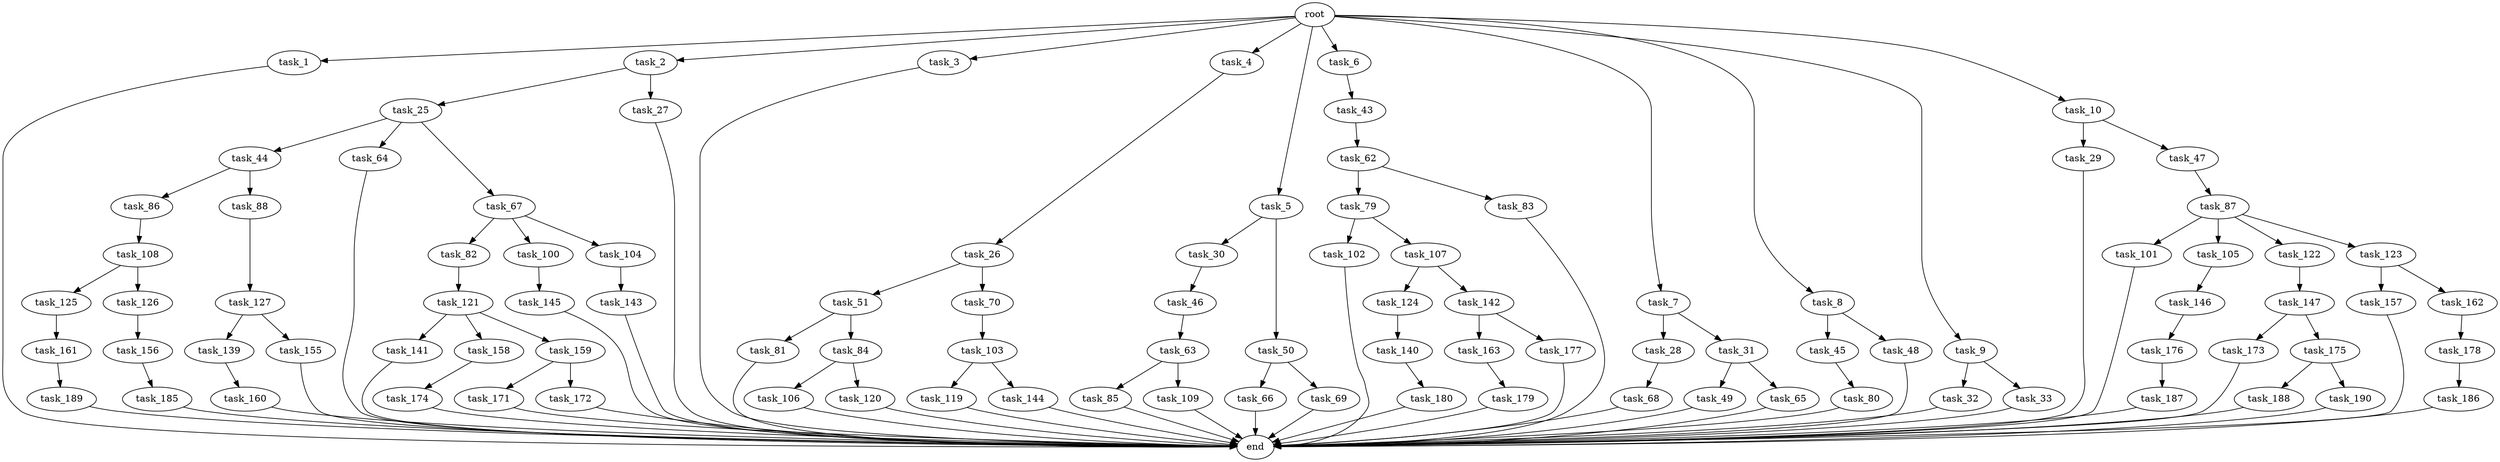 digraph G {
  root [size="0.000000"];
  task_1 [size="102.400000"];
  task_2 [size="102.400000"];
  task_3 [size="102.400000"];
  task_4 [size="102.400000"];
  task_5 [size="102.400000"];
  task_6 [size="102.400000"];
  task_7 [size="102.400000"];
  task_8 [size="102.400000"];
  task_9 [size="102.400000"];
  task_10 [size="102.400000"];
  task_25 [size="85899345920.000000"];
  task_26 [size="85899345920.000000"];
  task_27 [size="85899345920.000000"];
  task_28 [size="30923764531.200001"];
  task_29 [size="21474836480.000000"];
  task_30 [size="30923764531.200001"];
  task_31 [size="30923764531.200001"];
  task_32 [size="42090679500.800003"];
  task_33 [size="42090679500.800003"];
  task_43 [size="21474836480.000000"];
  task_44 [size="3435973836.800000"];
  task_45 [size="54975581388.800003"];
  task_46 [size="13743895347.200001"];
  task_47 [size="21474836480.000000"];
  task_48 [size="54975581388.800003"];
  task_49 [size="21474836480.000000"];
  task_50 [size="30923764531.200001"];
  task_51 [size="54975581388.800003"];
  task_62 [size="54975581388.800003"];
  task_63 [size="13743895347.200001"];
  task_64 [size="3435973836.800000"];
  task_65 [size="21474836480.000000"];
  task_66 [size="54975581388.800003"];
  task_67 [size="3435973836.800000"];
  task_68 [size="3435973836.800000"];
  task_69 [size="54975581388.800003"];
  task_70 [size="54975581388.800003"];
  task_79 [size="42090679500.800003"];
  task_80 [size="85899345920.000000"];
  task_81 [size="7730941132.800000"];
  task_82 [size="7730941132.800000"];
  task_83 [size="42090679500.800003"];
  task_84 [size="7730941132.800000"];
  task_85 [size="42090679500.800003"];
  task_86 [size="13743895347.200001"];
  task_87 [size="7730941132.800000"];
  task_88 [size="13743895347.200001"];
  task_100 [size="7730941132.800000"];
  task_101 [size="21474836480.000000"];
  task_102 [size="54975581388.800003"];
  task_103 [size="69578470195.199997"];
  task_104 [size="7730941132.800000"];
  task_105 [size="21474836480.000000"];
  task_106 [size="7730941132.800000"];
  task_107 [size="54975581388.800003"];
  task_108 [size="42090679500.800003"];
  task_109 [size="42090679500.800003"];
  task_119 [size="13743895347.200001"];
  task_120 [size="7730941132.800000"];
  task_121 [size="30923764531.200001"];
  task_122 [size="21474836480.000000"];
  task_123 [size="21474836480.000000"];
  task_124 [size="54975581388.800003"];
  task_125 [size="7730941132.800000"];
  task_126 [size="7730941132.800000"];
  task_127 [size="21474836480.000000"];
  task_139 [size="54975581388.800003"];
  task_140 [size="85899345920.000000"];
  task_141 [size="85899345920.000000"];
  task_142 [size="54975581388.800003"];
  task_143 [size="13743895347.200001"];
  task_144 [size="13743895347.200001"];
  task_145 [size="54975581388.800003"];
  task_146 [size="21474836480.000000"];
  task_147 [size="42090679500.800003"];
  task_155 [size="54975581388.800003"];
  task_156 [size="7730941132.800000"];
  task_157 [size="7730941132.800000"];
  task_158 [size="85899345920.000000"];
  task_159 [size="85899345920.000000"];
  task_160 [size="69578470195.199997"];
  task_161 [size="30923764531.200001"];
  task_162 [size="7730941132.800000"];
  task_163 [size="69578470195.199997"];
  task_171 [size="69578470195.199997"];
  task_172 [size="69578470195.199997"];
  task_173 [size="30923764531.200001"];
  task_174 [size="7730941132.800000"];
  task_175 [size="30923764531.200001"];
  task_176 [size="69578470195.199997"];
  task_177 [size="69578470195.199997"];
  task_178 [size="3435973836.800000"];
  task_179 [size="21474836480.000000"];
  task_180 [size="3435973836.800000"];
  task_185 [size="30923764531.200001"];
  task_186 [size="7730941132.800000"];
  task_187 [size="21474836480.000000"];
  task_188 [size="3435973836.800000"];
  task_189 [size="13743895347.200001"];
  task_190 [size="3435973836.800000"];
  end [size="0.000000"];

  root -> task_1 [size="1.000000"];
  root -> task_2 [size="1.000000"];
  root -> task_3 [size="1.000000"];
  root -> task_4 [size="1.000000"];
  root -> task_5 [size="1.000000"];
  root -> task_6 [size="1.000000"];
  root -> task_7 [size="1.000000"];
  root -> task_8 [size="1.000000"];
  root -> task_9 [size="1.000000"];
  root -> task_10 [size="1.000000"];
  task_1 -> end [size="1.000000"];
  task_2 -> task_25 [size="838860800.000000"];
  task_2 -> task_27 [size="838860800.000000"];
  task_3 -> end [size="1.000000"];
  task_4 -> task_26 [size="838860800.000000"];
  task_5 -> task_30 [size="301989888.000000"];
  task_5 -> task_50 [size="301989888.000000"];
  task_6 -> task_43 [size="209715200.000000"];
  task_7 -> task_28 [size="301989888.000000"];
  task_7 -> task_31 [size="301989888.000000"];
  task_8 -> task_45 [size="536870912.000000"];
  task_8 -> task_48 [size="536870912.000000"];
  task_9 -> task_32 [size="411041792.000000"];
  task_9 -> task_33 [size="411041792.000000"];
  task_10 -> task_29 [size="209715200.000000"];
  task_10 -> task_47 [size="209715200.000000"];
  task_25 -> task_44 [size="33554432.000000"];
  task_25 -> task_64 [size="33554432.000000"];
  task_25 -> task_67 [size="33554432.000000"];
  task_26 -> task_51 [size="536870912.000000"];
  task_26 -> task_70 [size="536870912.000000"];
  task_27 -> end [size="1.000000"];
  task_28 -> task_68 [size="33554432.000000"];
  task_29 -> end [size="1.000000"];
  task_30 -> task_46 [size="134217728.000000"];
  task_31 -> task_49 [size="209715200.000000"];
  task_31 -> task_65 [size="209715200.000000"];
  task_32 -> end [size="1.000000"];
  task_33 -> end [size="1.000000"];
  task_43 -> task_62 [size="536870912.000000"];
  task_44 -> task_86 [size="134217728.000000"];
  task_44 -> task_88 [size="134217728.000000"];
  task_45 -> task_80 [size="838860800.000000"];
  task_46 -> task_63 [size="134217728.000000"];
  task_47 -> task_87 [size="75497472.000000"];
  task_48 -> end [size="1.000000"];
  task_49 -> end [size="1.000000"];
  task_50 -> task_66 [size="536870912.000000"];
  task_50 -> task_69 [size="536870912.000000"];
  task_51 -> task_81 [size="75497472.000000"];
  task_51 -> task_84 [size="75497472.000000"];
  task_62 -> task_79 [size="411041792.000000"];
  task_62 -> task_83 [size="411041792.000000"];
  task_63 -> task_85 [size="411041792.000000"];
  task_63 -> task_109 [size="411041792.000000"];
  task_64 -> end [size="1.000000"];
  task_65 -> end [size="1.000000"];
  task_66 -> end [size="1.000000"];
  task_67 -> task_82 [size="75497472.000000"];
  task_67 -> task_100 [size="75497472.000000"];
  task_67 -> task_104 [size="75497472.000000"];
  task_68 -> end [size="1.000000"];
  task_69 -> end [size="1.000000"];
  task_70 -> task_103 [size="679477248.000000"];
  task_79 -> task_102 [size="536870912.000000"];
  task_79 -> task_107 [size="536870912.000000"];
  task_80 -> end [size="1.000000"];
  task_81 -> end [size="1.000000"];
  task_82 -> task_121 [size="301989888.000000"];
  task_83 -> end [size="1.000000"];
  task_84 -> task_106 [size="75497472.000000"];
  task_84 -> task_120 [size="75497472.000000"];
  task_85 -> end [size="1.000000"];
  task_86 -> task_108 [size="411041792.000000"];
  task_87 -> task_101 [size="209715200.000000"];
  task_87 -> task_105 [size="209715200.000000"];
  task_87 -> task_122 [size="209715200.000000"];
  task_87 -> task_123 [size="209715200.000000"];
  task_88 -> task_127 [size="209715200.000000"];
  task_100 -> task_145 [size="536870912.000000"];
  task_101 -> end [size="1.000000"];
  task_102 -> end [size="1.000000"];
  task_103 -> task_119 [size="134217728.000000"];
  task_103 -> task_144 [size="134217728.000000"];
  task_104 -> task_143 [size="134217728.000000"];
  task_105 -> task_146 [size="209715200.000000"];
  task_106 -> end [size="1.000000"];
  task_107 -> task_124 [size="536870912.000000"];
  task_107 -> task_142 [size="536870912.000000"];
  task_108 -> task_125 [size="75497472.000000"];
  task_108 -> task_126 [size="75497472.000000"];
  task_109 -> end [size="1.000000"];
  task_119 -> end [size="1.000000"];
  task_120 -> end [size="1.000000"];
  task_121 -> task_141 [size="838860800.000000"];
  task_121 -> task_158 [size="838860800.000000"];
  task_121 -> task_159 [size="838860800.000000"];
  task_122 -> task_147 [size="411041792.000000"];
  task_123 -> task_157 [size="75497472.000000"];
  task_123 -> task_162 [size="75497472.000000"];
  task_124 -> task_140 [size="838860800.000000"];
  task_125 -> task_161 [size="301989888.000000"];
  task_126 -> task_156 [size="75497472.000000"];
  task_127 -> task_139 [size="536870912.000000"];
  task_127 -> task_155 [size="536870912.000000"];
  task_139 -> task_160 [size="679477248.000000"];
  task_140 -> task_180 [size="33554432.000000"];
  task_141 -> end [size="1.000000"];
  task_142 -> task_163 [size="679477248.000000"];
  task_142 -> task_177 [size="679477248.000000"];
  task_143 -> end [size="1.000000"];
  task_144 -> end [size="1.000000"];
  task_145 -> end [size="1.000000"];
  task_146 -> task_176 [size="679477248.000000"];
  task_147 -> task_173 [size="301989888.000000"];
  task_147 -> task_175 [size="301989888.000000"];
  task_155 -> end [size="1.000000"];
  task_156 -> task_185 [size="301989888.000000"];
  task_157 -> end [size="1.000000"];
  task_158 -> task_174 [size="75497472.000000"];
  task_159 -> task_171 [size="679477248.000000"];
  task_159 -> task_172 [size="679477248.000000"];
  task_160 -> end [size="1.000000"];
  task_161 -> task_189 [size="134217728.000000"];
  task_162 -> task_178 [size="33554432.000000"];
  task_163 -> task_179 [size="209715200.000000"];
  task_171 -> end [size="1.000000"];
  task_172 -> end [size="1.000000"];
  task_173 -> end [size="1.000000"];
  task_174 -> end [size="1.000000"];
  task_175 -> task_188 [size="33554432.000000"];
  task_175 -> task_190 [size="33554432.000000"];
  task_176 -> task_187 [size="209715200.000000"];
  task_177 -> end [size="1.000000"];
  task_178 -> task_186 [size="75497472.000000"];
  task_179 -> end [size="1.000000"];
  task_180 -> end [size="1.000000"];
  task_185 -> end [size="1.000000"];
  task_186 -> end [size="1.000000"];
  task_187 -> end [size="1.000000"];
  task_188 -> end [size="1.000000"];
  task_189 -> end [size="1.000000"];
  task_190 -> end [size="1.000000"];
}
